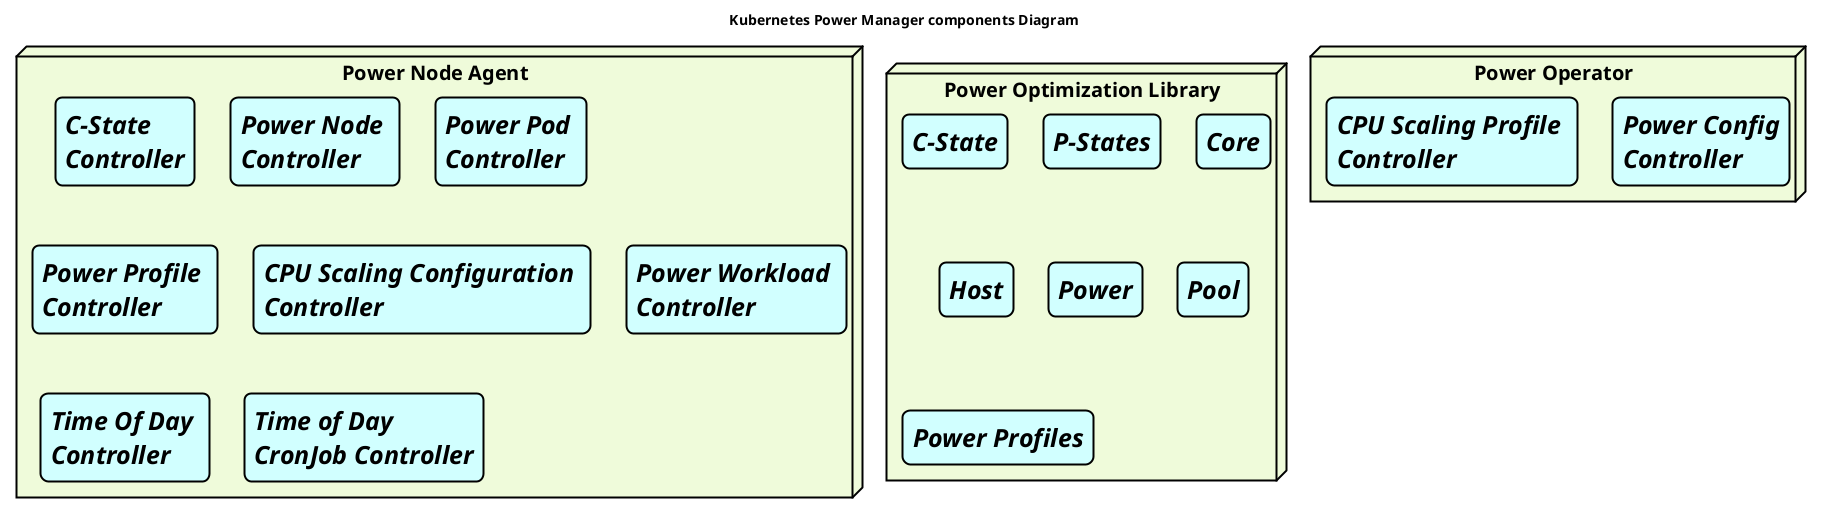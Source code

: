 @startuml

<style>
node {
  BackGroundColor effbda
  LineThickness 2
  LineColor black
  FontSize 20
}

rectangle {
  BackGroundColor #d1ffff
  LineThickness 2
  LineColor black
  FontSize 25
  FontStyle italic
}

agent {
  BackGroundColor #d1ffff
  LineThickness 1
  LineColor black
}
</style>



title <b>Kubernetes Power Manager components Diagram
skinparam roundCorner 15
node "Power Node Agent" {

rectangle "<b>C-State \n<b>Controller"
rectangle "<b>Power Node \n<b>Controller"
rectangle "<b>Power Pod \n<b>Controller" 
rectangle "<b>Power Profile \n<b>Controller"
rectangle "<b>CPU Scaling Configuration \n<b>Controller"
rectangle "<b>Power Workload \n<b>Controller" 
rectangle "<b>Time Of Day \n<b>Controller"
rectangle "<b>Time of Day \n<b>CronJob Controller"

}

node "Power Optimization Library" {

rectangle "<b>C-State"
rectangle "<b>P-States"
rectangle "<b>Core"  
rectangle "<b>Host" 
rectangle "<b>Power" 
rectangle "<b>Pool"
rectangle "<b>Power Profiles"
}

node "Power Operator" {

rectangle "<b>Power Config\n<b>Controller"
rectangle "<b>CPU Scaling Profile \n<b>Controller"

}
@enduml

